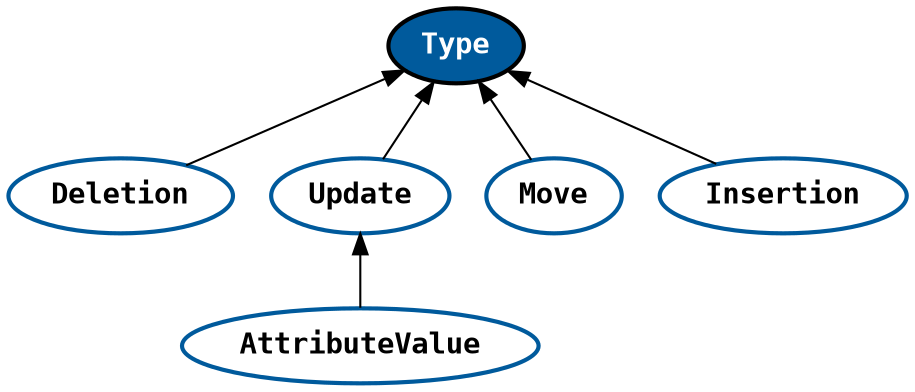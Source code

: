 digraph intro {
rankdir=BT;
edge [len=2];
node [color="#005A9C",fontname = "DejaVu Sans Mono bold", style="bold"];

top [color="#000000", style="filled,bold", fillcolor="#005A9C", fontcolor="#ffffff", label="Type"];



"Deletion" -> top;
"AttributeValue" -> "Update" -> top;
"Move" -> top;
"Insertion" -> top;

}

